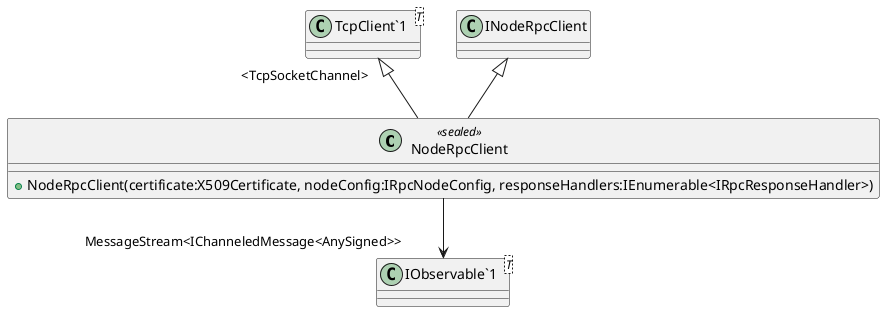 @startuml
class NodeRpcClient <<sealed>> {
    + NodeRpcClient(certificate:X509Certificate, nodeConfig:IRpcNodeConfig, responseHandlers:IEnumerable<IRpcResponseHandler>)
}
class "TcpClient`1"<T> {
}
class "IObservable`1"<T> {
}
"TcpClient`1" "<TcpSocketChannel>" <|-- NodeRpcClient
INodeRpcClient <|-- NodeRpcClient
NodeRpcClient --> "MessageStream<IChanneledMessage<AnySigned>>" "IObservable`1"
@enduml
